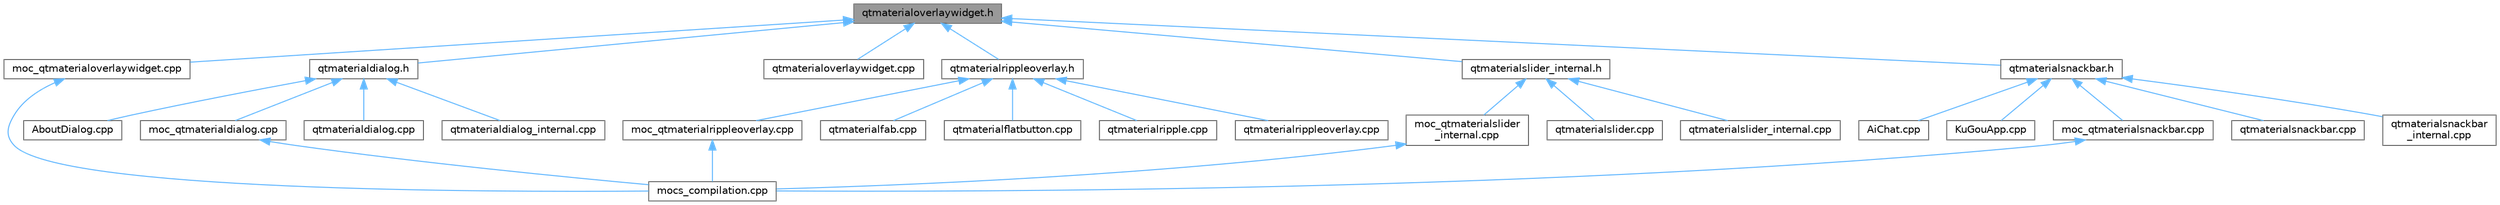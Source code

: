 digraph "qtmaterialoverlaywidget.h"
{
 // LATEX_PDF_SIZE
  bgcolor="transparent";
  edge [fontname=Helvetica,fontsize=10,labelfontname=Helvetica,labelfontsize=10];
  node [fontname=Helvetica,fontsize=10,shape=box,height=0.2,width=0.4];
  Node1 [id="Node000001",label="qtmaterialoverlaywidget.h",height=0.2,width=0.4,color="gray40", fillcolor="grey60", style="filled", fontcolor="black",tooltip="定义 QtMaterialOverlayWidget 类，提供覆盖层控件功能"];
  Node1 -> Node2 [id="edge1_Node000001_Node000002",dir="back",color="steelblue1",style="solid",tooltip=" "];
  Node2 [id="Node000002",label="moc_qtmaterialoverlaywidget.cpp",height=0.2,width=0.4,color="grey40", fillcolor="white", style="filled",URL="$moc__qtmaterialoverlaywidget_8cpp.html",tooltip=" "];
  Node2 -> Node3 [id="edge2_Node000002_Node000003",dir="back",color="steelblue1",style="solid",tooltip=" "];
  Node3 [id="Node000003",label="mocs_compilation.cpp",height=0.2,width=0.4,color="grey40", fillcolor="white", style="filled",URL="$ui_2_qt_material_widget_2_qt_material_widget__autogen_2mocs__compilation_8cpp.html",tooltip=" "];
  Node1 -> Node4 [id="edge3_Node000001_Node000004",dir="back",color="steelblue1",style="solid",tooltip=" "];
  Node4 [id="Node000004",label="qtmaterialdialog.h",height=0.2,width=0.4,color="grey40", fillcolor="white", style="filled",URL="$qtmaterialdialog_8h.html",tooltip="定义 QtMaterialDialog 类，提供 Material Design 对话框"];
  Node4 -> Node5 [id="edge4_Node000004_Node000005",dir="back",color="steelblue1",style="solid",tooltip=" "];
  Node5 [id="Node000005",label="AboutDialog.cpp",height=0.2,width=0.4,color="grey40", fillcolor="white", style="filled",URL="$_about_dialog_8cpp.html",tooltip="实现 AboutDialog 类，提供关于对话框功能"];
  Node4 -> Node6 [id="edge5_Node000004_Node000006",dir="back",color="steelblue1",style="solid",tooltip=" "];
  Node6 [id="Node000006",label="moc_qtmaterialdialog.cpp",height=0.2,width=0.4,color="grey40", fillcolor="white", style="filled",URL="$moc__qtmaterialdialog_8cpp.html",tooltip=" "];
  Node6 -> Node3 [id="edge6_Node000006_Node000003",dir="back",color="steelblue1",style="solid",tooltip=" "];
  Node4 -> Node7 [id="edge7_Node000004_Node000007",dir="back",color="steelblue1",style="solid",tooltip=" "];
  Node7 [id="Node000007",label="qtmaterialdialog.cpp",height=0.2,width=0.4,color="grey40", fillcolor="white", style="filled",URL="$qtmaterialdialog_8cpp.html",tooltip="实现 QtMaterialDialog 类，提供 Material Design 对话框"];
  Node4 -> Node8 [id="edge8_Node000004_Node000008",dir="back",color="steelblue1",style="solid",tooltip=" "];
  Node8 [id="Node000008",label="qtmaterialdialog_internal.cpp",height=0.2,width=0.4,color="grey40", fillcolor="white", style="filled",URL="$qtmaterialdialog__internal_8cpp.html",tooltip="实现 QtMaterialDialogProxy 和 QtMaterialDialogWindow 类，提供对话框内部功能"];
  Node1 -> Node9 [id="edge9_Node000001_Node000009",dir="back",color="steelblue1",style="solid",tooltip=" "];
  Node9 [id="Node000009",label="qtmaterialoverlaywidget.cpp",height=0.2,width=0.4,color="grey40", fillcolor="white", style="filled",URL="$qtmaterialoverlaywidget_8cpp.html",tooltip="实现 QtMaterialOverlayWidget 类，提供覆盖层控件功能"];
  Node1 -> Node10 [id="edge10_Node000001_Node000010",dir="back",color="steelblue1",style="solid",tooltip=" "];
  Node10 [id="Node000010",label="qtmaterialrippleoverlay.h",height=0.2,width=0.4,color="grey40", fillcolor="white", style="filled",URL="$qtmaterialrippleoverlay_8h.html",tooltip="定义 QtMaterialRippleOverlay 类，提供水波纹覆盖层功能"];
  Node10 -> Node11 [id="edge11_Node000010_Node000011",dir="back",color="steelblue1",style="solid",tooltip=" "];
  Node11 [id="Node000011",label="moc_qtmaterialrippleoverlay.cpp",height=0.2,width=0.4,color="grey40", fillcolor="white", style="filled",URL="$moc__qtmaterialrippleoverlay_8cpp.html",tooltip=" "];
  Node11 -> Node3 [id="edge12_Node000011_Node000003",dir="back",color="steelblue1",style="solid",tooltip=" "];
  Node10 -> Node12 [id="edge13_Node000010_Node000012",dir="back",color="steelblue1",style="solid",tooltip=" "];
  Node12 [id="Node000012",label="qtmaterialfab.cpp",height=0.2,width=0.4,color="grey40", fillcolor="white", style="filled",URL="$qtmaterialfab_8cpp.html",tooltip="实现 QtMaterialFloatingActionButton 类，提供 Material Design 浮动动作按钮"];
  Node10 -> Node13 [id="edge14_Node000010_Node000013",dir="back",color="steelblue1",style="solid",tooltip=" "];
  Node13 [id="Node000013",label="qtmaterialflatbutton.cpp",height=0.2,width=0.4,color="grey40", fillcolor="white", style="filled",URL="$qtmaterialflatbutton_8cpp.html",tooltip="实现 QtMaterialFlatButton 类，提供 Material Design 扁平按钮"];
  Node10 -> Node14 [id="edge15_Node000010_Node000014",dir="back",color="steelblue1",style="solid",tooltip=" "];
  Node14 [id="Node000014",label="qtmaterialripple.cpp",height=0.2,width=0.4,color="grey40", fillcolor="white", style="filled",URL="$qtmaterialripple_8cpp.html",tooltip="实现 QtMaterialRipple 类，提供水波纹动画效果"];
  Node10 -> Node15 [id="edge16_Node000010_Node000015",dir="back",color="steelblue1",style="solid",tooltip=" "];
  Node15 [id="Node000015",label="qtmaterialrippleoverlay.cpp",height=0.2,width=0.4,color="grey40", fillcolor="white", style="filled",URL="$qtmaterialrippleoverlay_8cpp.html",tooltip="实现 QtMaterialRippleOverlay 类，提供水波纹覆盖层功能"];
  Node1 -> Node16 [id="edge17_Node000001_Node000016",dir="back",color="steelblue1",style="solid",tooltip=" "];
  Node16 [id="Node000016",label="qtmaterialslider_internal.h",height=0.2,width=0.4,color="grey40", fillcolor="white", style="filled",URL="$qtmaterialslider__internal_8h.html",tooltip="定义滑块控件的内部实现类"];
  Node16 -> Node17 [id="edge18_Node000016_Node000017",dir="back",color="steelblue1",style="solid",tooltip=" "];
  Node17 [id="Node000017",label="moc_qtmaterialslider\l_internal.cpp",height=0.2,width=0.4,color="grey40", fillcolor="white", style="filled",URL="$moc__qtmaterialslider__internal_8cpp.html",tooltip=" "];
  Node17 -> Node3 [id="edge19_Node000017_Node000003",dir="back",color="steelblue1",style="solid",tooltip=" "];
  Node16 -> Node18 [id="edge20_Node000016_Node000018",dir="back",color="steelblue1",style="solid",tooltip=" "];
  Node18 [id="Node000018",label="qtmaterialslider.cpp",height=0.2,width=0.4,color="grey40", fillcolor="white", style="filled",URL="$qtmaterialslider_8cpp.html",tooltip="实现 QtMaterialSlider 类，Material 风格滑块控件"];
  Node16 -> Node19 [id="edge21_Node000016_Node000019",dir="back",color="steelblue1",style="solid",tooltip=" "];
  Node19 [id="Node000019",label="qtmaterialslider_internal.cpp",height=0.2,width=0.4,color="grey40", fillcolor="white", style="filled",URL="$qtmaterialslider__internal_8cpp.html",tooltip="实现滑块控件的内部实现类"];
  Node1 -> Node20 [id="edge22_Node000001_Node000020",dir="back",color="steelblue1",style="solid",tooltip=" "];
  Node20 [id="Node000020",label="qtmaterialsnackbar.h",height=0.2,width=0.4,color="grey40", fillcolor="white", style="filled",URL="$qtmaterialsnackbar_8h.html",tooltip="定义 QtMaterialSnackbar 类，提供 Material Design 提示条"];
  Node20 -> Node21 [id="edge23_Node000020_Node000021",dir="back",color="steelblue1",style="solid",tooltip=" "];
  Node21 [id="Node000021",label="AiChat.cpp",height=0.2,width=0.4,color="grey40", fillcolor="white", style="filled",URL="$_ai_chat_8cpp.html",tooltip="实现 AiChat 类，提供 AI 聊天界面功能"];
  Node20 -> Node22 [id="edge24_Node000020_Node000022",dir="back",color="steelblue1",style="solid",tooltip=" "];
  Node22 [id="Node000022",label="KuGouApp.cpp",height=0.2,width=0.4,color="grey40", fillcolor="white", style="filled",URL="$_ku_gou_app_8cpp.html",tooltip="实现 KuGouApp 类，管理酷狗音乐主界面"];
  Node20 -> Node23 [id="edge25_Node000020_Node000023",dir="back",color="steelblue1",style="solid",tooltip=" "];
  Node23 [id="Node000023",label="moc_qtmaterialsnackbar.cpp",height=0.2,width=0.4,color="grey40", fillcolor="white", style="filled",URL="$moc__qtmaterialsnackbar_8cpp.html",tooltip=" "];
  Node23 -> Node3 [id="edge26_Node000023_Node000003",dir="back",color="steelblue1",style="solid",tooltip=" "];
  Node20 -> Node24 [id="edge27_Node000020_Node000024",dir="back",color="steelblue1",style="solid",tooltip=" "];
  Node24 [id="Node000024",label="qtmaterialsnackbar.cpp",height=0.2,width=0.4,color="grey40", fillcolor="white", style="filled",URL="$qtmaterialsnackbar_8cpp.html",tooltip="实现 QtMaterialSnackbar 类，提供 Material Design 提示条"];
  Node20 -> Node25 [id="edge28_Node000020_Node000025",dir="back",color="steelblue1",style="solid",tooltip=" "];
  Node25 [id="Node000025",label="qtmaterialsnackbar\l_internal.cpp",height=0.2,width=0.4,color="grey40", fillcolor="white", style="filled",URL="$qtmaterialsnackbar__internal_8cpp.html",tooltip="实现 QtMaterialSnackbarStateMachine 类，提供提示条状态管理"];
}

